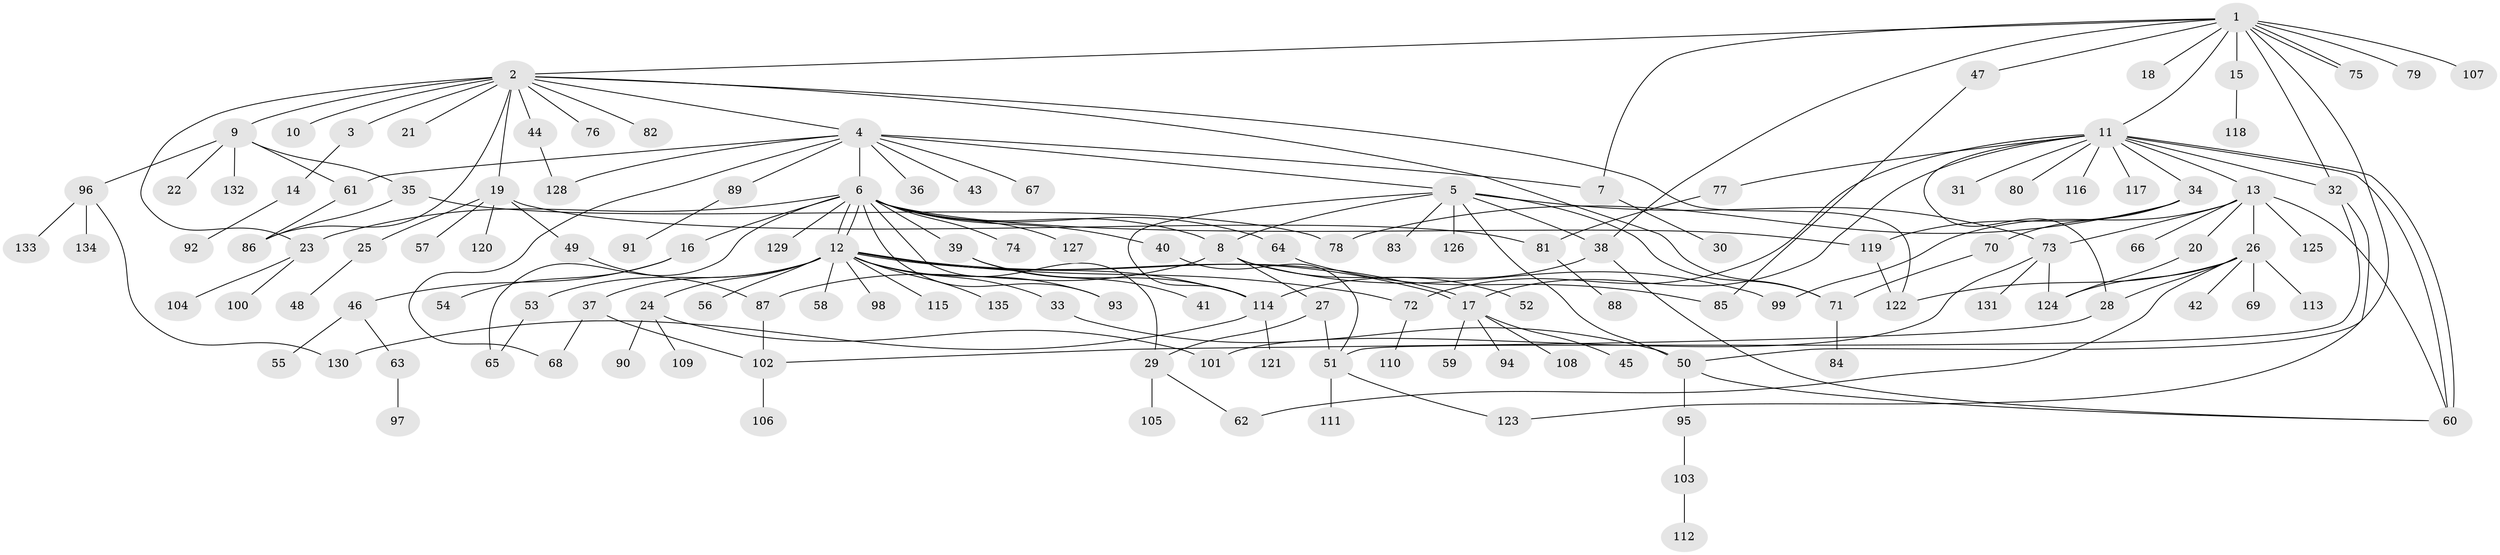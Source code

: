 // coarse degree distribution, {12: 0.02, 16: 0.01, 2: 0.19, 11: 0.01, 10: 0.01, 18: 0.01, 6: 0.03, 1: 0.53, 15: 0.01, 9: 0.02, 5: 0.06, 4: 0.03, 3: 0.07}
// Generated by graph-tools (version 1.1) at 2025/41/03/06/25 10:41:47]
// undirected, 135 vertices, 183 edges
graph export_dot {
graph [start="1"]
  node [color=gray90,style=filled];
  1;
  2;
  3;
  4;
  5;
  6;
  7;
  8;
  9;
  10;
  11;
  12;
  13;
  14;
  15;
  16;
  17;
  18;
  19;
  20;
  21;
  22;
  23;
  24;
  25;
  26;
  27;
  28;
  29;
  30;
  31;
  32;
  33;
  34;
  35;
  36;
  37;
  38;
  39;
  40;
  41;
  42;
  43;
  44;
  45;
  46;
  47;
  48;
  49;
  50;
  51;
  52;
  53;
  54;
  55;
  56;
  57;
  58;
  59;
  60;
  61;
  62;
  63;
  64;
  65;
  66;
  67;
  68;
  69;
  70;
  71;
  72;
  73;
  74;
  75;
  76;
  77;
  78;
  79;
  80;
  81;
  82;
  83;
  84;
  85;
  86;
  87;
  88;
  89;
  90;
  91;
  92;
  93;
  94;
  95;
  96;
  97;
  98;
  99;
  100;
  101;
  102;
  103;
  104;
  105;
  106;
  107;
  108;
  109;
  110;
  111;
  112;
  113;
  114;
  115;
  116;
  117;
  118;
  119;
  120;
  121;
  122;
  123;
  124;
  125;
  126;
  127;
  128;
  129;
  130;
  131;
  132;
  133;
  134;
  135;
  1 -- 2;
  1 -- 7;
  1 -- 11;
  1 -- 15;
  1 -- 18;
  1 -- 32;
  1 -- 38;
  1 -- 47;
  1 -- 50;
  1 -- 75;
  1 -- 75;
  1 -- 79;
  1 -- 107;
  2 -- 3;
  2 -- 4;
  2 -- 9;
  2 -- 10;
  2 -- 19;
  2 -- 21;
  2 -- 23;
  2 -- 44;
  2 -- 71;
  2 -- 76;
  2 -- 82;
  2 -- 86;
  2 -- 122;
  3 -- 14;
  4 -- 5;
  4 -- 6;
  4 -- 7;
  4 -- 36;
  4 -- 43;
  4 -- 61;
  4 -- 67;
  4 -- 68;
  4 -- 89;
  4 -- 128;
  5 -- 8;
  5 -- 38;
  5 -- 50;
  5 -- 71;
  5 -- 73;
  5 -- 83;
  5 -- 114;
  5 -- 126;
  6 -- 8;
  6 -- 12;
  6 -- 12;
  6 -- 16;
  6 -- 23;
  6 -- 29;
  6 -- 39;
  6 -- 40;
  6 -- 64;
  6 -- 65;
  6 -- 74;
  6 -- 93;
  6 -- 119;
  6 -- 127;
  6 -- 129;
  7 -- 30;
  8 -- 27;
  8 -- 52;
  8 -- 87;
  8 -- 99;
  9 -- 22;
  9 -- 35;
  9 -- 61;
  9 -- 96;
  9 -- 132;
  11 -- 13;
  11 -- 17;
  11 -- 28;
  11 -- 31;
  11 -- 32;
  11 -- 34;
  11 -- 60;
  11 -- 60;
  11 -- 72;
  11 -- 77;
  11 -- 80;
  11 -- 116;
  11 -- 117;
  12 -- 17;
  12 -- 17;
  12 -- 24;
  12 -- 33;
  12 -- 37;
  12 -- 53;
  12 -- 56;
  12 -- 58;
  12 -- 72;
  12 -- 93;
  12 -- 98;
  12 -- 114;
  12 -- 115;
  12 -- 135;
  13 -- 20;
  13 -- 26;
  13 -- 60;
  13 -- 66;
  13 -- 73;
  13 -- 99;
  13 -- 125;
  14 -- 92;
  15 -- 118;
  16 -- 46;
  16 -- 54;
  17 -- 45;
  17 -- 59;
  17 -- 94;
  17 -- 108;
  19 -- 25;
  19 -- 49;
  19 -- 57;
  19 -- 81;
  19 -- 120;
  20 -- 124;
  23 -- 100;
  23 -- 104;
  24 -- 90;
  24 -- 101;
  24 -- 109;
  25 -- 48;
  26 -- 28;
  26 -- 42;
  26 -- 62;
  26 -- 69;
  26 -- 113;
  26 -- 122;
  26 -- 124;
  27 -- 29;
  27 -- 51;
  28 -- 102;
  29 -- 62;
  29 -- 105;
  32 -- 51;
  32 -- 123;
  33 -- 50;
  34 -- 70;
  34 -- 78;
  34 -- 119;
  35 -- 78;
  35 -- 86;
  37 -- 68;
  37 -- 102;
  38 -- 60;
  38 -- 114;
  39 -- 41;
  39 -- 114;
  40 -- 51;
  44 -- 128;
  46 -- 55;
  46 -- 63;
  47 -- 85;
  49 -- 87;
  50 -- 60;
  50 -- 95;
  51 -- 111;
  51 -- 123;
  53 -- 65;
  61 -- 86;
  63 -- 97;
  64 -- 85;
  70 -- 71;
  71 -- 84;
  72 -- 110;
  73 -- 101;
  73 -- 124;
  73 -- 131;
  77 -- 81;
  81 -- 88;
  87 -- 102;
  89 -- 91;
  95 -- 103;
  96 -- 130;
  96 -- 133;
  96 -- 134;
  102 -- 106;
  103 -- 112;
  114 -- 121;
  114 -- 130;
  119 -- 122;
}
